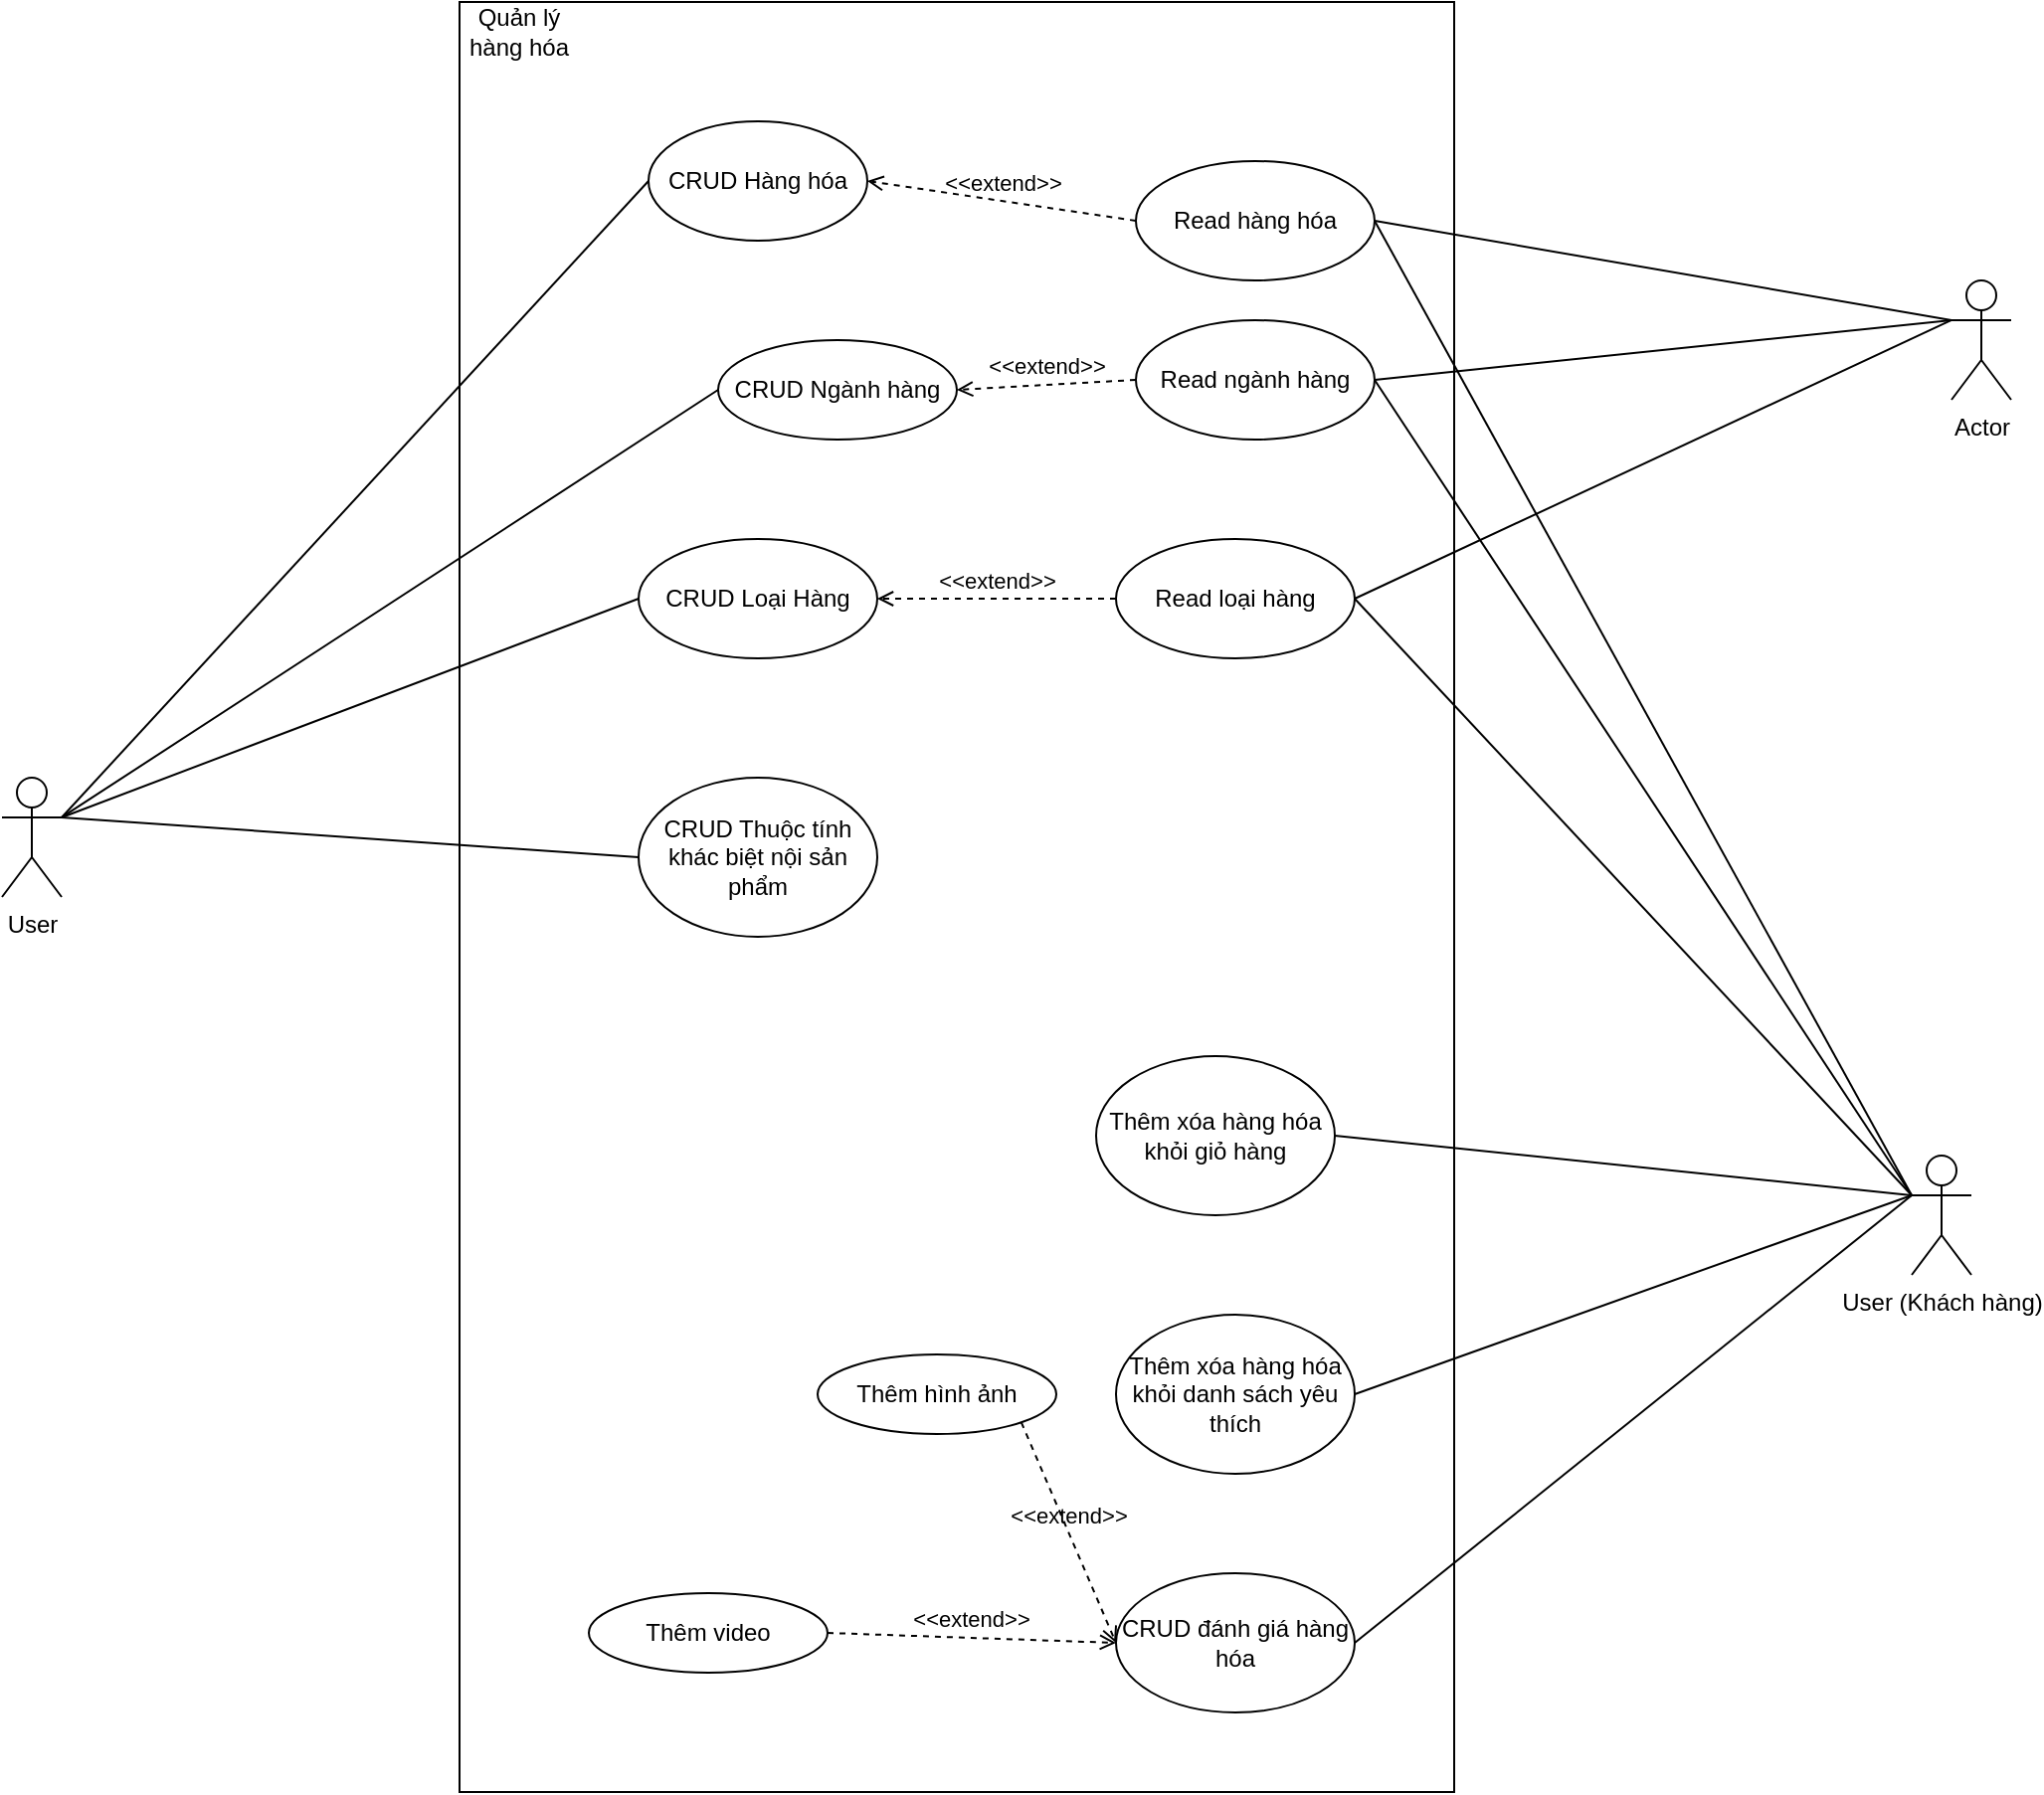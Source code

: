 <mxfile version="15.4.0" type="device"><diagram id="YEFtBVBa58HiGtz6BInX" name="Page-1"><mxGraphModel dx="1086" dy="1808" grid="1" gridSize="10" guides="1" tooltips="1" connect="1" arrows="1" fold="1" page="1" pageScale="1" pageWidth="850" pageHeight="1100" math="0" shadow="0"><root><mxCell id="0"/><mxCell id="1" parent="0"/><mxCell id="VW5o7ZuKrGL5Yv95vJV8-1" value="User" style="shape=umlActor;verticalLabelPosition=bottom;verticalAlign=top;html=1;outlineConnect=0;" parent="1" vertex="1"><mxGeometry x="80" y="360" width="30" height="60" as="geometry"/></mxCell><mxCell id="VW5o7ZuKrGL5Yv95vJV8-2" value="" style="rounded=0;whiteSpace=wrap;html=1;" parent="1" vertex="1"><mxGeometry x="310" y="-30" width="500" height="900" as="geometry"/></mxCell><mxCell id="VW5o7ZuKrGL5Yv95vJV8-3" value="CRUD Hàng hóa" style="ellipse;whiteSpace=wrap;html=1;" parent="1" vertex="1"><mxGeometry x="405" y="30" width="110" height="60" as="geometry"/></mxCell><mxCell id="VW5o7ZuKrGL5Yv95vJV8-4" value="CRUD Ngành hàng" style="ellipse;whiteSpace=wrap;html=1;" parent="1" vertex="1"><mxGeometry x="440" y="140" width="120" height="50" as="geometry"/></mxCell><mxCell id="VW5o7ZuKrGL5Yv95vJV8-5" value="CRUD Loại Hàng" style="ellipse;whiteSpace=wrap;html=1;" parent="1" vertex="1"><mxGeometry x="400" y="240" width="120" height="60" as="geometry"/></mxCell><mxCell id="VW5o7ZuKrGL5Yv95vJV8-6" value="CRUD Thuộc tính khác biệt nội sản phẩm" style="ellipse;whiteSpace=wrap;html=1;" parent="1" vertex="1"><mxGeometry x="400" y="360" width="120" height="80" as="geometry"/></mxCell><mxCell id="VW5o7ZuKrGL5Yv95vJV8-7" value="Thêm xóa hàng hóa khỏi giỏ hàng" style="ellipse;whiteSpace=wrap;html=1;" parent="1" vertex="1"><mxGeometry x="630" y="500" width="120" height="80" as="geometry"/></mxCell><mxCell id="VW5o7ZuKrGL5Yv95vJV8-8" value="Thêm xóa hàng hóa khỏi danh sách yêu thích" style="ellipse;whiteSpace=wrap;html=1;" parent="1" vertex="1"><mxGeometry x="640" y="630" width="120" height="80" as="geometry"/></mxCell><mxCell id="VW5o7ZuKrGL5Yv95vJV8-9" value="CRUD đánh giá hàng hóa" style="ellipse;whiteSpace=wrap;html=1;" parent="1" vertex="1"><mxGeometry x="640" y="760" width="120" height="70" as="geometry"/></mxCell><mxCell id="VW5o7ZuKrGL5Yv95vJV8-10" value="User (Khách hàng)" style="shape=umlActor;verticalLabelPosition=bottom;verticalAlign=top;html=1;outlineConnect=0;" parent="1" vertex="1"><mxGeometry x="1040" y="550" width="30" height="60" as="geometry"/></mxCell><mxCell id="VW5o7ZuKrGL5Yv95vJV8-11" value="" style="endArrow=none;html=1;rounded=0;entryX=0;entryY=0.333;entryDx=0;entryDy=0;entryPerimeter=0;exitX=1;exitY=0.5;exitDx=0;exitDy=0;" parent="1" source="VW5o7ZuKrGL5Yv95vJV8-7" target="VW5o7ZuKrGL5Yv95vJV8-10" edge="1"><mxGeometry width="50" height="50" relative="1" as="geometry"><mxPoint x="750" y="570" as="sourcePoint"/><mxPoint x="800" y="520" as="targetPoint"/></mxGeometry></mxCell><mxCell id="VW5o7ZuKrGL5Yv95vJV8-12" value="" style="endArrow=none;html=1;rounded=0;entryX=0;entryY=0.333;entryDx=0;entryDy=0;exitX=1;exitY=0.5;exitDx=0;exitDy=0;entryPerimeter=0;" parent="1" source="VW5o7ZuKrGL5Yv95vJV8-8" target="VW5o7ZuKrGL5Yv95vJV8-10" edge="1"><mxGeometry width="50" height="50" relative="1" as="geometry"><mxPoint x="390" y="280" as="sourcePoint"/><mxPoint x="655" y="490" as="targetPoint"/></mxGeometry></mxCell><mxCell id="VW5o7ZuKrGL5Yv95vJV8-13" value="" style="endArrow=none;html=1;rounded=0;entryX=1;entryY=0.5;entryDx=0;entryDy=0;exitX=0;exitY=0.333;exitDx=0;exitDy=0;exitPerimeter=0;" parent="1" source="VW5o7ZuKrGL5Yv95vJV8-10" target="VW5o7ZuKrGL5Yv95vJV8-9" edge="1"><mxGeometry width="50" height="50" relative="1" as="geometry"><mxPoint x="400" y="290" as="sourcePoint"/><mxPoint x="665" y="500" as="targetPoint"/></mxGeometry></mxCell><mxCell id="VW5o7ZuKrGL5Yv95vJV8-32" value="" style="endArrow=none;html=1;rounded=0;exitX=1;exitY=0.333;exitDx=0;exitDy=0;exitPerimeter=0;entryX=0;entryY=0.5;entryDx=0;entryDy=0;" parent="1" source="VW5o7ZuKrGL5Yv95vJV8-1" target="VW5o7ZuKrGL5Yv95vJV8-3" edge="1"><mxGeometry width="50" height="50" relative="1" as="geometry"><mxPoint x="350" y="400" as="sourcePoint"/><mxPoint x="400" y="350" as="targetPoint"/></mxGeometry></mxCell><mxCell id="VW5o7ZuKrGL5Yv95vJV8-33" value="" style="endArrow=none;html=1;rounded=0;exitX=1;exitY=0.333;exitDx=0;exitDy=0;exitPerimeter=0;entryX=0;entryY=0.5;entryDx=0;entryDy=0;" parent="1" source="VW5o7ZuKrGL5Yv95vJV8-1" target="VW5o7ZuKrGL5Yv95vJV8-4" edge="1"><mxGeometry width="50" height="50" relative="1" as="geometry"><mxPoint x="90" y="240" as="sourcePoint"/><mxPoint x="390" y="40" as="targetPoint"/></mxGeometry></mxCell><mxCell id="VW5o7ZuKrGL5Yv95vJV8-34" value="" style="endArrow=none;html=1;rounded=0;exitX=1;exitY=0.333;exitDx=0;exitDy=0;exitPerimeter=0;entryX=0;entryY=0.5;entryDx=0;entryDy=0;" parent="1" source="VW5o7ZuKrGL5Yv95vJV8-1" target="VW5o7ZuKrGL5Yv95vJV8-5" edge="1"><mxGeometry width="50" height="50" relative="1" as="geometry"><mxPoint x="100" y="250" as="sourcePoint"/><mxPoint x="400" y="50" as="targetPoint"/></mxGeometry></mxCell><mxCell id="VW5o7ZuKrGL5Yv95vJV8-35" value="" style="endArrow=none;html=1;rounded=0;exitX=1;exitY=0.333;exitDx=0;exitDy=0;exitPerimeter=0;entryX=0;entryY=0.5;entryDx=0;entryDy=0;" parent="1" source="VW5o7ZuKrGL5Yv95vJV8-1" target="VW5o7ZuKrGL5Yv95vJV8-6" edge="1"><mxGeometry width="50" height="50" relative="1" as="geometry"><mxPoint x="110" y="260" as="sourcePoint"/><mxPoint x="410" y="60" as="targetPoint"/></mxGeometry></mxCell><mxCell id="VW5o7ZuKrGL5Yv95vJV8-41" value="Quản lý hàng hóa" style="text;html=1;strokeColor=none;fillColor=none;align=center;verticalAlign=middle;whiteSpace=wrap;rounded=0;" parent="1" vertex="1"><mxGeometry x="310" y="-30" width="60" height="30" as="geometry"/></mxCell><mxCell id="2tT9sV-Z3-z3YvXK_QVO-1" value="Thêm hình ảnh" style="ellipse;whiteSpace=wrap;html=1;" parent="1" vertex="1"><mxGeometry x="490" y="650" width="120" height="40" as="geometry"/></mxCell><mxCell id="2tT9sV-Z3-z3YvXK_QVO-2" value="Thêm video" style="ellipse;whiteSpace=wrap;html=1;" parent="1" vertex="1"><mxGeometry x="375" y="770" width="120" height="40" as="geometry"/></mxCell><mxCell id="PdUSTcFuB9TofBhohS1U-2" value="&amp;lt;&amp;lt;extend&amp;gt;&amp;gt;" style="html=1;verticalAlign=bottom;labelBackgroundColor=none;endArrow=open;endFill=0;dashed=1;rounded=0;entryX=0;entryY=0.5;entryDx=0;entryDy=0;exitX=1;exitY=1;exitDx=0;exitDy=0;" parent="1" source="2tT9sV-Z3-z3YvXK_QVO-1" target="VW5o7ZuKrGL5Yv95vJV8-9" edge="1"><mxGeometry width="160" relative="1" as="geometry"><mxPoint x="580" y="670" as="sourcePoint"/><mxPoint x="740" y="670" as="targetPoint"/></mxGeometry></mxCell><mxCell id="PdUSTcFuB9TofBhohS1U-3" value="&amp;lt;&amp;lt;extend&amp;gt;&amp;gt;" style="html=1;verticalAlign=bottom;labelBackgroundColor=none;endArrow=open;endFill=0;dashed=1;rounded=0;entryX=0;entryY=0.5;entryDx=0;entryDy=0;exitX=1;exitY=0.5;exitDx=0;exitDy=0;" parent="1" source="2tT9sV-Z3-z3YvXK_QVO-2" target="VW5o7ZuKrGL5Yv95vJV8-9" edge="1"><mxGeometry width="160" relative="1" as="geometry"><mxPoint x="651.68" y="807.66" as="sourcePoint"/><mxPoint x="602.426" y="694.142" as="targetPoint"/></mxGeometry></mxCell><mxCell id="PdUSTcFuB9TofBhohS1U-7" value="&amp;lt;&amp;lt;extend&amp;gt;&amp;gt;" style="html=1;verticalAlign=bottom;labelBackgroundColor=none;endArrow=open;endFill=0;dashed=1;rounded=0;exitX=0;exitY=0.5;exitDx=0;exitDy=0;entryX=1;entryY=0.5;entryDx=0;entryDy=0;" parent="1" source="PdUSTcFuB9TofBhohS1U-8" target="VW5o7ZuKrGL5Yv95vJV8-3" edge="1"><mxGeometry width="160" relative="1" as="geometry"><mxPoint x="470" y="240" as="sourcePoint"/><mxPoint x="630" y="240" as="targetPoint"/></mxGeometry></mxCell><mxCell id="PdUSTcFuB9TofBhohS1U-8" value="Read hàng hóa" style="ellipse;whiteSpace=wrap;html=1;" parent="1" vertex="1"><mxGeometry x="650" y="50" width="120" height="60" as="geometry"/></mxCell><mxCell id="PdUSTcFuB9TofBhohS1U-9" value="Read ngành hàng" style="ellipse;whiteSpace=wrap;html=1;" parent="1" vertex="1"><mxGeometry x="650" y="130" width="120" height="60" as="geometry"/></mxCell><mxCell id="PdUSTcFuB9TofBhohS1U-10" value="Read loại hàng" style="ellipse;whiteSpace=wrap;html=1;" parent="1" vertex="1"><mxGeometry x="640" y="240" width="120" height="60" as="geometry"/></mxCell><mxCell id="PdUSTcFuB9TofBhohS1U-11" value="&amp;lt;&amp;lt;extend&amp;gt;&amp;gt;" style="html=1;verticalAlign=bottom;labelBackgroundColor=none;endArrow=open;endFill=0;dashed=1;rounded=0;exitX=0;exitY=0.5;exitDx=0;exitDy=0;entryX=1;entryY=0.5;entryDx=0;entryDy=0;" parent="1" source="PdUSTcFuB9TofBhohS1U-9" target="VW5o7ZuKrGL5Yv95vJV8-4" edge="1"><mxGeometry width="160" relative="1" as="geometry"><mxPoint x="525" y="70" as="sourcePoint"/><mxPoint x="661.224" y="83.972" as="targetPoint"/></mxGeometry></mxCell><mxCell id="PdUSTcFuB9TofBhohS1U-12" value="&amp;lt;&amp;lt;extend&amp;gt;&amp;gt;" style="html=1;verticalAlign=bottom;labelBackgroundColor=none;endArrow=open;endFill=0;dashed=1;rounded=0;entryX=1;entryY=0.5;entryDx=0;entryDy=0;exitX=0;exitY=0.5;exitDx=0;exitDy=0;" parent="1" source="PdUSTcFuB9TofBhohS1U-10" target="VW5o7ZuKrGL5Yv95vJV8-5" edge="1"><mxGeometry width="160" relative="1" as="geometry"><mxPoint x="570" y="175" as="sourcePoint"/><mxPoint x="660" y="170" as="targetPoint"/></mxGeometry></mxCell><mxCell id="PdUSTcFuB9TofBhohS1U-13" value="" style="endArrow=none;html=1;rounded=0;exitX=1;exitY=0.5;exitDx=0;exitDy=0;entryX=0;entryY=0.333;entryDx=0;entryDy=0;entryPerimeter=0;" parent="1" source="PdUSTcFuB9TofBhohS1U-10" target="VW5o7ZuKrGL5Yv95vJV8-10" edge="1"><mxGeometry width="50" height="50" relative="1" as="geometry"><mxPoint x="760" y="550" as="sourcePoint"/><mxPoint x="1000" y="650" as="targetPoint"/></mxGeometry></mxCell><mxCell id="PdUSTcFuB9TofBhohS1U-14" value="" style="endArrow=none;html=1;rounded=0;exitX=1;exitY=0.5;exitDx=0;exitDy=0;entryX=0;entryY=0.333;entryDx=0;entryDy=0;entryPerimeter=0;" parent="1" source="PdUSTcFuB9TofBhohS1U-9" target="VW5o7ZuKrGL5Yv95vJV8-10" edge="1"><mxGeometry width="50" height="50" relative="1" as="geometry"><mxPoint x="770" y="280" as="sourcePoint"/><mxPoint x="1010" y="680" as="targetPoint"/></mxGeometry></mxCell><mxCell id="PdUSTcFuB9TofBhohS1U-15" value="" style="endArrow=none;html=1;rounded=0;exitX=1;exitY=0.5;exitDx=0;exitDy=0;entryX=0;entryY=0.333;entryDx=0;entryDy=0;entryPerimeter=0;" parent="1" source="PdUSTcFuB9TofBhohS1U-8" target="VW5o7ZuKrGL5Yv95vJV8-10" edge="1"><mxGeometry width="50" height="50" relative="1" as="geometry"><mxPoint x="780" y="170" as="sourcePoint"/><mxPoint x="1020" y="690" as="targetPoint"/></mxGeometry></mxCell><mxCell id="PdUSTcFuB9TofBhohS1U-16" value="Actor" style="shape=umlActor;verticalLabelPosition=bottom;verticalAlign=top;html=1;outlineConnect=0;" parent="1" vertex="1"><mxGeometry x="1060" y="110" width="30" height="60" as="geometry"/></mxCell><mxCell id="PdUSTcFuB9TofBhohS1U-17" value="" style="endArrow=none;html=1;rounded=0;exitX=1;exitY=0.5;exitDx=0;exitDy=0;entryX=0;entryY=0.333;entryDx=0;entryDy=0;entryPerimeter=0;" parent="1" source="PdUSTcFuB9TofBhohS1U-8" target="PdUSTcFuB9TofBhohS1U-16" edge="1"><mxGeometry width="50" height="50" relative="1" as="geometry"><mxPoint x="780" y="90" as="sourcePoint"/><mxPoint x="1050" y="580" as="targetPoint"/></mxGeometry></mxCell><mxCell id="PdUSTcFuB9TofBhohS1U-18" value="" style="endArrow=none;html=1;rounded=0;exitX=1;exitY=0.5;exitDx=0;exitDy=0;entryX=0;entryY=0.333;entryDx=0;entryDy=0;entryPerimeter=0;" parent="1" source="PdUSTcFuB9TofBhohS1U-9" target="PdUSTcFuB9TofBhohS1U-16" edge="1"><mxGeometry width="50" height="50" relative="1" as="geometry"><mxPoint x="780" y="90" as="sourcePoint"/><mxPoint x="1070" y="140" as="targetPoint"/></mxGeometry></mxCell><mxCell id="PdUSTcFuB9TofBhohS1U-19" value="" style="endArrow=none;html=1;rounded=0;exitX=1;exitY=0.5;exitDx=0;exitDy=0;entryX=0;entryY=0.333;entryDx=0;entryDy=0;entryPerimeter=0;" parent="1" source="PdUSTcFuB9TofBhohS1U-10" target="PdUSTcFuB9TofBhohS1U-16" edge="1"><mxGeometry width="50" height="50" relative="1" as="geometry"><mxPoint x="780" y="170" as="sourcePoint"/><mxPoint x="1070" y="140" as="targetPoint"/></mxGeometry></mxCell></root></mxGraphModel></diagram></mxfile>